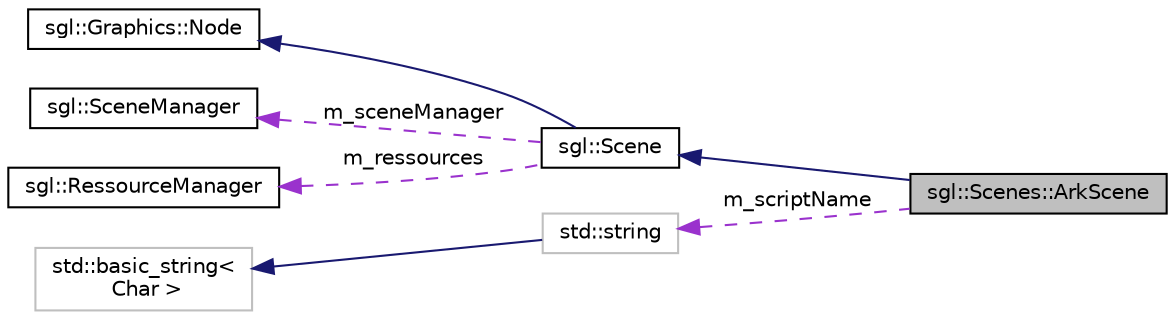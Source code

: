 digraph "sgl::Scenes::ArkScene"
{
 // INTERACTIVE_SVG=YES
 // LATEX_PDF_SIZE
  edge [fontname="Helvetica",fontsize="10",labelfontname="Helvetica",labelfontsize="10"];
  node [fontname="Helvetica",fontsize="10",shape=record];
  rankdir="LR";
  Node1 [label="sgl::Scenes::ArkScene",height=0.2,width=0.4,color="black", fillcolor="grey75", style="filled", fontcolor="black",tooltip="Define a scene scriptable through ArkScript."];
  Node2 -> Node1 [dir="back",color="midnightblue",fontsize="10",style="solid",fontname="Helvetica"];
  Node2 [label="sgl::Scene",height=0.2,width=0.4,color="black", fillcolor="white", style="filled",URL="$d8/dcf/classsgl_1_1Scene.html",tooltip="Base class which every user scene must derive from."];
  Node3 -> Node2 [dir="back",color="midnightblue",fontsize="10",style="solid",fontname="Helvetica"];
  Node3 [label="sgl::Graphics::Node",height=0.2,width=0.4,color="black", fillcolor="white", style="filled",URL="$dc/dee/classsgl_1_1Graphics_1_1Node.html",tooltip="Abstract base class for a scene graph node."];
  Node4 -> Node2 [dir="back",color="darkorchid3",fontsize="10",style="dashed",label=" m_sceneManager" ,fontname="Helvetica"];
  Node4 [label="sgl::SceneManager",height=0.2,width=0.4,color="black", fillcolor="white", style="filled",URL="$de/dd2/classsgl_1_1SceneManager.html",tooltip="Scene manager, in charge of creating, handling and destroying scenes."];
  Node5 -> Node2 [dir="back",color="darkorchid3",fontsize="10",style="dashed",label=" m_ressources" ,fontname="Helvetica"];
  Node5 [label="sgl::RessourceManager",height=0.2,width=0.4,color="black", fillcolor="white", style="filled",URL="$df/d2e/classsgl_1_1RessourceManager.html",tooltip="Holds and loads ressources automatically."];
  Node6 -> Node1 [dir="back",color="darkorchid3",fontsize="10",style="dashed",label=" m_scriptName" ,fontname="Helvetica"];
  Node6 [label="std::string",height=0.2,width=0.4,color="grey75", fillcolor="white", style="filled",tooltip=" "];
  Node7 -> Node6 [dir="back",color="midnightblue",fontsize="10",style="solid",fontname="Helvetica"];
  Node7 [label="std::basic_string\<\l Char \>",height=0.2,width=0.4,color="grey75", fillcolor="white", style="filled",tooltip=" "];
}
